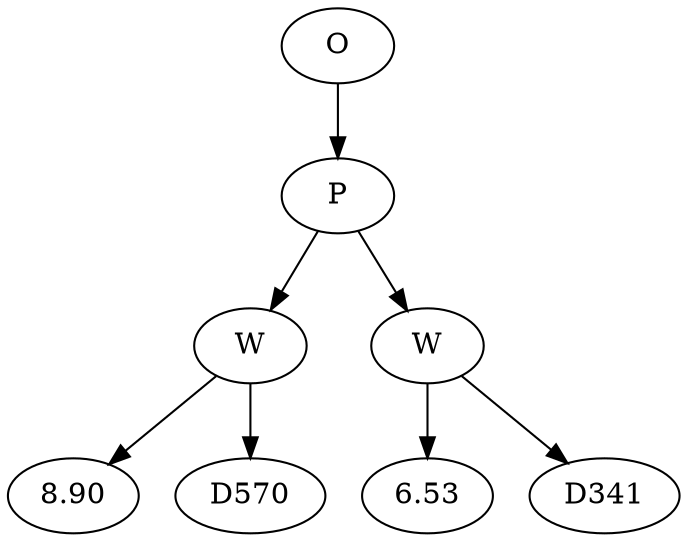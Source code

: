 // Tree
digraph {
	3193362 [label=O]
	3193363 [label=P]
	3193362 -> 3193363
	3193364 [label=W]
	3193363 -> 3193364
	3193365 [label=8.90]
	3193364 -> 3193365
	3193366 [label=D570]
	3193364 -> 3193366
	3193367 [label=W]
	3193363 -> 3193367
	3193368 [label=6.53]
	3193367 -> 3193368
	3193369 [label=D341]
	3193367 -> 3193369
}
